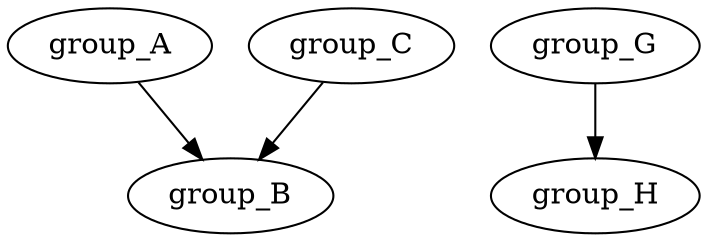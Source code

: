 digraph g
{

  /* list of nodes */
  "group_A";
  "group_B";
  "group_C";
  "group_G";
  "group_H";

  /* list of edges */
  "group_A" -> "group_B" [weight = "2"];
  "group_C" -> "group_B" [weight = "2"];
  "group_G" -> "group_H" [weight = "2"];
}
